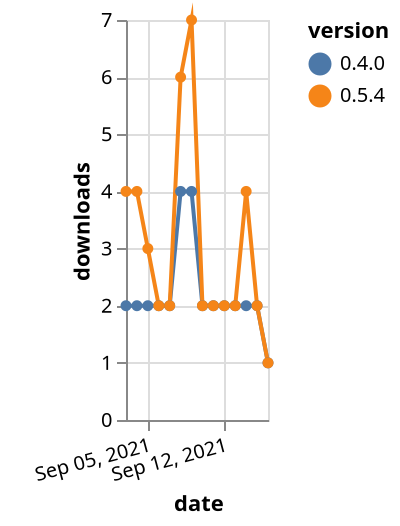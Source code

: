 {"$schema": "https://vega.github.io/schema/vega-lite/v5.json", "description": "A simple bar chart with embedded data.", "data": {"values": [{"date": "2021-09-03", "total": 9767, "delta": 2, "version": "0.4.0"}, {"date": "2021-09-04", "total": 9769, "delta": 2, "version": "0.4.0"}, {"date": "2021-09-05", "total": 9771, "delta": 2, "version": "0.4.0"}, {"date": "2021-09-06", "total": 9773, "delta": 2, "version": "0.4.0"}, {"date": "2021-09-07", "total": 9775, "delta": 2, "version": "0.4.0"}, {"date": "2021-09-08", "total": 9779, "delta": 4, "version": "0.4.0"}, {"date": "2021-09-09", "total": 9783, "delta": 4, "version": "0.4.0"}, {"date": "2021-09-10", "total": 9785, "delta": 2, "version": "0.4.0"}, {"date": "2021-09-11", "total": 9787, "delta": 2, "version": "0.4.0"}, {"date": "2021-09-12", "total": 9789, "delta": 2, "version": "0.4.0"}, {"date": "2021-09-13", "total": 9791, "delta": 2, "version": "0.4.0"}, {"date": "2021-09-14", "total": 9793, "delta": 2, "version": "0.4.0"}, {"date": "2021-09-15", "total": 9795, "delta": 2, "version": "0.4.0"}, {"date": "2021-09-16", "total": 9796, "delta": 1, "version": "0.4.0"}, {"date": "2021-09-03", "total": 3017, "delta": 4, "version": "0.5.4"}, {"date": "2021-09-04", "total": 3021, "delta": 4, "version": "0.5.4"}, {"date": "2021-09-05", "total": 3024, "delta": 3, "version": "0.5.4"}, {"date": "2021-09-06", "total": 3026, "delta": 2, "version": "0.5.4"}, {"date": "2021-09-07", "total": 3028, "delta": 2, "version": "0.5.4"}, {"date": "2021-09-08", "total": 3034, "delta": 6, "version": "0.5.4"}, {"date": "2021-09-09", "total": 3041, "delta": 7, "version": "0.5.4"}, {"date": "2021-09-10", "total": 3043, "delta": 2, "version": "0.5.4"}, {"date": "2021-09-11", "total": 3045, "delta": 2, "version": "0.5.4"}, {"date": "2021-09-12", "total": 3047, "delta": 2, "version": "0.5.4"}, {"date": "2021-09-13", "total": 3049, "delta": 2, "version": "0.5.4"}, {"date": "2021-09-14", "total": 3053, "delta": 4, "version": "0.5.4"}, {"date": "2021-09-15", "total": 3055, "delta": 2, "version": "0.5.4"}, {"date": "2021-09-16", "total": 3056, "delta": 1, "version": "0.5.4"}]}, "width": "container", "mark": {"type": "line", "point": {"filled": true}}, "encoding": {"x": {"field": "date", "type": "temporal", "timeUnit": "yearmonthdate", "title": "date", "axis": {"labelAngle": -15}}, "y": {"field": "delta", "type": "quantitative", "title": "downloads"}, "color": {"field": "version", "type": "nominal"}, "tooltip": {"field": "delta"}}}